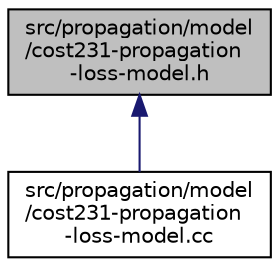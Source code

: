 digraph "src/propagation/model/cost231-propagation-loss-model.h"
{
 // LATEX_PDF_SIZE
  edge [fontname="Helvetica",fontsize="10",labelfontname="Helvetica",labelfontsize="10"];
  node [fontname="Helvetica",fontsize="10",shape=record];
  Node1 [label="src/propagation/model\l/cost231-propagation\l-loss-model.h",height=0.2,width=0.4,color="black", fillcolor="grey75", style="filled", fontcolor="black",tooltip=" "];
  Node1 -> Node2 [dir="back",color="midnightblue",fontsize="10",style="solid",fontname="Helvetica"];
  Node2 [label="src/propagation/model\l/cost231-propagation\l-loss-model.cc",height=0.2,width=0.4,color="black", fillcolor="white", style="filled",URL="$cost231-propagation-loss-model_8cc.html",tooltip=" "];
}
